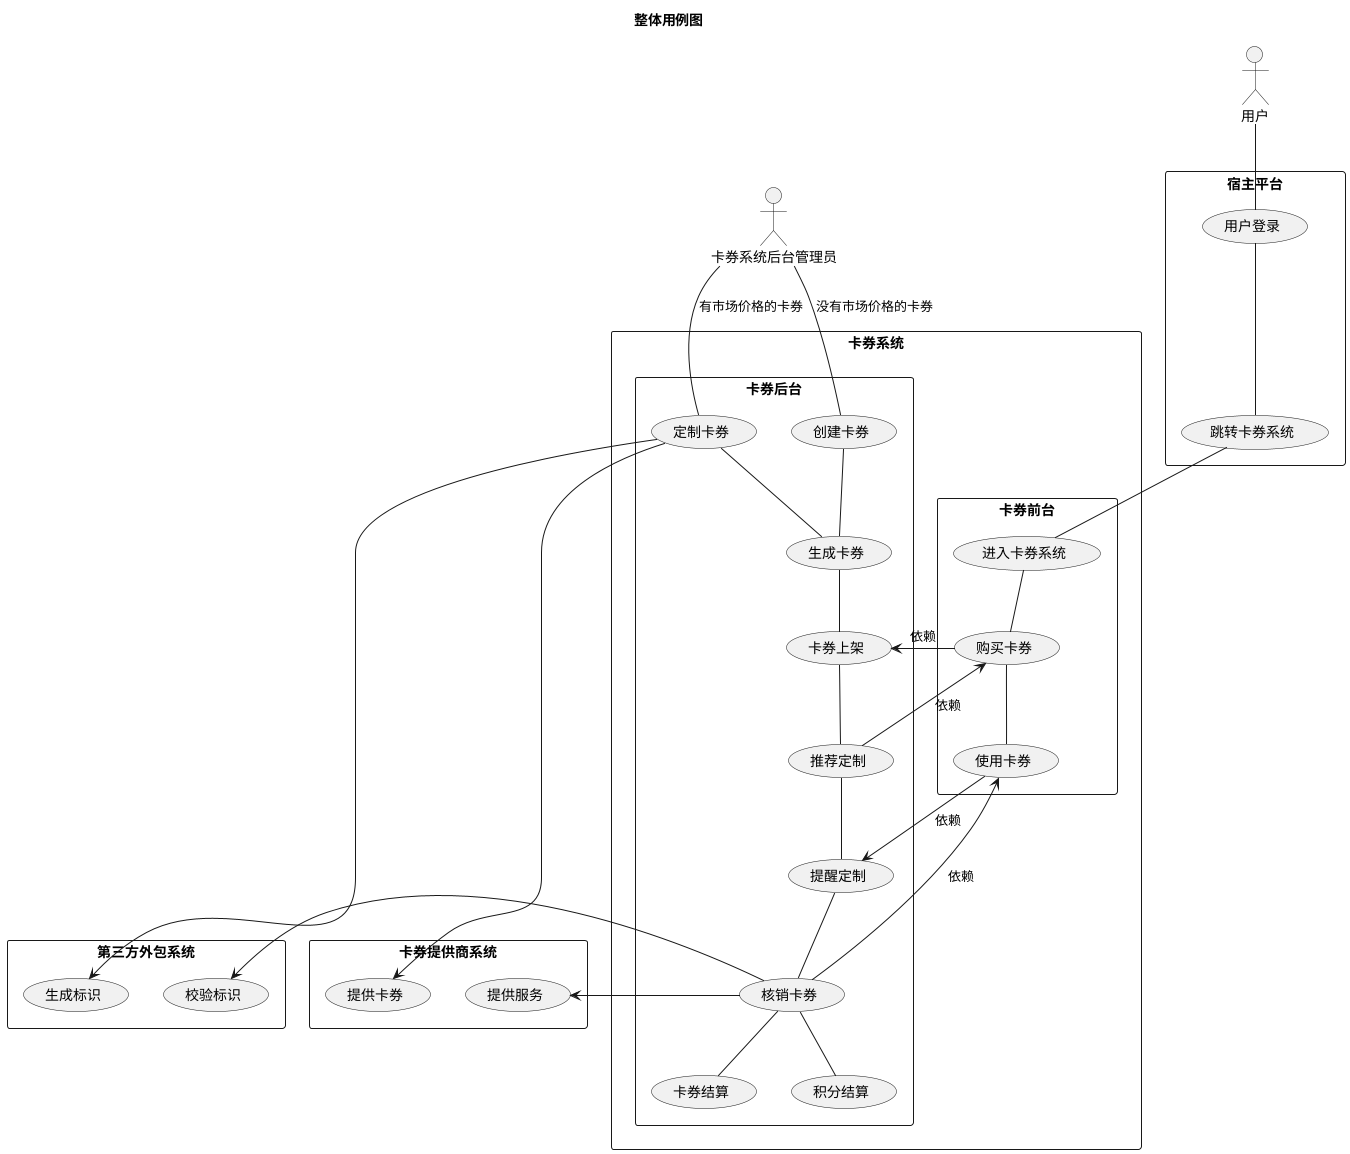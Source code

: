 @startUML
title 整体用例图
actor "卡券系统后台管理员" as admin
actor "用户" as user
rectangle 卡券系统 {
    rectangle 卡券后台 {
        usecase (定制卡券) as us1
        usecase (创建卡券) as us2
        usecase (生成卡券) as us3
        usecase (卡券上架) as us4
        usecase (推荐定制) as us5
        usecase (提醒定制) as us6
        usecase (核销卡券) as us7
        usecase (卡券结算) as us8
        usecase (积分结算) as us9
    }
    rectangle 卡券前台 {
        usecase (进入卡券系统) as us_b_01
        usecase (购买卡券) as us_b_02
        usecase (使用卡券) as us_b_03
    }
}
rectangle 宿主平台 {
    usecase (用户登录) as us_c_01
    usecase (跳转卡券系统) as us_c_02
}
rectangle 第三方外包系统 {
    usecase (生成标识) as us_d_01
    usecase (校验标识) as us_d_02
}
rectangle 卡券提供商系统 {
    usecase (提供卡券) as us_e_01
    usecase (提供服务) as us_e_02
}

admin -down- us1: 有市场价格的卡券
admin -down- us2: 没有市场价格的卡券
us1 -down- us3
us2 -down-us3
us3 -down- us4
us4 -down- us5
us5 -down- us6
us6 -down- us7
us7 -down- us8
us7 -down- us9
us_b_01 -down- us_b_02
us_b_02 -down- us_b_03
us_b_02 -right-> us4: 依赖
us5 -left-> us_b_02: 依赖
us_b_03 -right-> us6: 依赖
us7 -left-> us_b_03: 依赖
user -down- us_c_01
us_c_01 -down- us_c_02
us_c_02 -- us_b_01
us1 -right-> us_d_01
us7 -right-> us_d_02
us1 -right-> us_e_01
us7 -right-> us_e_02
@endUML

@startUML
title 用户登录_时序图
actor 用户 as user
participant 宿主平台 as suZhu
participant 卡券系统前台 as kaQuanQianTai
participant 卡券系统server as kaQuanHouTai
database 卡券系统数据库 as kaQuanShuJu
autoNumber
user -> suZhu: 用户登录
suZhu -> suZhu: 跳转卡券系统
suZhu -> kaQuanHouTai: 调用登录接口
kaQuanHouTai -> kaQuanShuJu: 查询用户 [我的卡券] 信息
kaQuanShuJu --> kaQuanHouTai: 返回查询结果
kaQuanHouTai -> kaQuanQianTai: 显示 [我的钱包] 页面
@endUML

@startUML
title 用户登录_流程图
|用户|
start
|宿主平台|
:1. 登录宿主平台;
:2. 跳转卡券平台;
:3. 调用 [卡券平台登录接口] 接口;
|卡券系统前台|
|卡券系统server|
:4. 查询用户是否存在;
|卡券系统数据库|
:5. 返回用户信息;
|卡券系统server|
if (用户是否存在) then (是)
:8. 查询用户信息;
else (否)
:6. 创建用户;
|卡券系统数据库|
:7. 创建用户数据;
|卡券系统server|
endif
|卡券系统数据库|
:9. 返回用户 [我的卡券] 信息;
|卡券系统server|
:10. 生成 [我的卡券] 页面;
|卡券系统前台|
:11. 显示 [我的卡券] 页面;
stop
@endUML

@startUML
title 卡券订购_时序图
actor 卡券系统后台管理员 as admin
box "卡券系统"
participant 卡券系统后台 as kaQuanHouTai
participant 卡券系统server as kaQuanServer
database 卡券系统数据库 as kaQuanShuJu
end box
participant 卡券提供商系统 as kaQuanTiGongShang

autoNumber
admin -> kaQuanHouTai: 发起订购
kaQuanHouTai -> kaQuanServer: 提交订购请求
kaQuanServer -> kaQuanTiGongShang: 调用 [获取卡券] 接口
kaQuanTiGongShang --> kaQuanServer: 返回 [预选卡券列表]
kaQuanServer -> kaQuanShuJu: 创建 [卡券] 数据, [卡券] 状态为 [待订购]
kaQuanServer -> kaQuanHouTai: 生成 [卡券列表] 页面
admin -> kaQuanHouTai: 创建 [订购卡券订单]
kaQuanHouTai -> kaQuanServer: 提交 [订购卡券订单]
kaQuanServer -> kaQuanShuJu: 创建 [订购卡券订单], 订单状态为 [待确定].
kaQuanServer -> kaQuanTiGongShang: 调用 [卡券订购确认] 接口
kaQuanTiGongShang --> kaQuanServer: 返回 [卡券订购确认] 消息
kaQuanServer -> kaQuanShuJu: 修改 [卡券订购订单] 状态为 [订单完成]
kaQuanServer -> kaQuanShuJu: 修改 [卡券] 状态为 [待生成]
@endUML

@startUML
title 定价支持
box "卡券系统"
participant 卡券系统server as kqServer
database 卡券系统数据库 as kqShuJu
end box
participant 宿主平台 as suZhu

autoNumber
group "计算 [积分/卡券成本]"
kqServer -> kqShuJu: 查询 [卡券] [成本] 信息
kqShuJu --> kqServer: 返回 [卡券] [成本] 信息
kqServer -> suZhu: 查询 [积分] [价格] 信息
suZhu --> kqServer: 返回 [积分] [价格] 信息
kqServer -> kqServer: 计算 [积分/卡券成本] 
kqServer -> kqShuJu: 存储 [卡券] [积分/卡券成本] 信息
end 
group "计算 [积分/卡券价值]"
kqServer -> kqShuJu: 查询 [卡券] [价值] 信息
kqShuJu --> kqServer: 返回 [卡券] [价值] 信息
kqServer -> suZhu: 查询 [积分] [价格] 信息
suZhu --> kqServer: 返回 [积分] [价格] 信息
kqServer -> kqServer: 计算 [积分/卡券价值]
kqServer -> kqShuJu: 存储 [积分/卡券价值]
end 
@endUML

@startUML
title 卡券创建_时序图
actor 卡券系统后台管理员 as admin
box "卡券系统"
participant 卡券系统后台 as kqHouTai
participant 卡券系统server as kqServer
database 卡券系统数据库 as kqShuJu
end box
participant 卡券提供商系统 as kqTiGongShang

autoNumber
admin -> kqHouTai: 发起创建卡券
kqHouTai -> kqServer: 提交发起创建卡券
kqServer --> kqHouTai: 返回 [创建卡券] 表单
admin -> kqHouTai: 录入卡券信息
kqHouTai -> kqServer: 提交卡券信息
kqServer -> kqShuJu: 创建 [卡券] 信息, 卡券状态是 [待生成]
kqServer -> kqTiGongShang: 调用 [卡券确认] 接口
kqTiGongShang --> kqServer: 返回 [卡券确认] 结果
@endUML

@startUML
title 卡券生成_时序图
actor 卡券系统后台管理员 as admin
box "卡券系统"
participant 卡券系统后台 as kqHouTai
participant 卡券系统server as kqServer
database 卡券系统数据库 as kqShuJu
end box
participant 第三方外包系统 as kqWaiBao

autoNumber

admin -> kqHouTai: 发起卡券生成
kqHouTai -> kqServer: 提交卡券生成请求
kqServer -> kqShuJu: 查询 [卡券] 状态为 [待生成] 的卡券
kqShuJu --> kqServer: 返回 [卡券] 状态为 [待生成] 的卡券数据
kqServer -> kqHouTai: 生成 [待生成卡券列表]
admin -> kqHouTai: 确认生成卡券
kqHouTai -> kqServer: 提交生成卡券列表
kqServer -> kqWaiBao: 调用 [生成卡券标识] 接口
kqWaiBao -> kqWaiBao: 生成卡券标识
kqWaiBao --> kqServer: 返回 [生成卡券标识] 结果
kqServer -> kqShuJu: 修改 [卡券] 状态为 [待上架]
@endUML

@startUML
title 卡券上架_时序图
actor 卡券系统后台管理员 as admin
box "卡券系统"
participant 卡券系统前台 as kqQianTai
participant 卡券系统后台 as kqHouTai
participant 卡券系统server as kqServer
database 卡券系统数据库 as kqShuJu
end box

autoNumber
admin -> kqHouTai: 发起卡券上架
kqHouTai -> kqServer: 提交卡券上架请求
kqServer -> kqShuJu: 查询 [卡券] 状态为 [待上架] 的卡券数据
kqShuJu --> kqServer: 返回 [卡券] 状态为 [待上架] 的卡券数据
kqServer -> kqServer: 进行 [卡券定价支持] 功能
kqServer --> kqHouTai: 生成 [待上架卡券列表]
admin -> kqHouTai: 进行定价并上架
kqHouTai -> kqServer: 提交上架信息
kqServer -> kqShuJu: 修改 [卡券] 状态为 [上架]
kqHouTai -> kqQianTai: 生成 [卡券商城] 相关页面
@endUML

@startUML
title 卡券购买_时序图
actor 用户 as user
box "卡券系统"
participant 卡券系统前台 as kqQianTai
participant 卡券系统server as kqServer
database 卡券数据库 as kqShuJu
end box
participant 宿主平台 as suZhu 
participant 第三方外包系统 as kqWaiBao

autoNumber
user -> kqQianTai: 购买卡券
kqQianTai -> kqServer: 提交购买请求
kqServer -> kqWaiBao: 调用 [查询卡券库存] 接口
activate kqServer
activate kqWaiBao
kqWaiBao --> kqServer: 返回 [卡券库存]
deactivate kqWaiBao
kqServer -> kqShuJu: 创建 [购买卡券订单] 状态为 [待支付]
kqServer -> suZhu: 调用支付接口
activate kqServer
activate suZhu
suZhu -> kqQianTai: 生成支付页面
user -> kqQianTai: 支付订单
kqQianTai -> suZhu: 提交支付请求
suZhu --> kqServer: 返回支付结果
deactivate kqServer
deactivate suZhu
kqServer -> kqWaiBao: 调用 [生成卡券标识] 接口
kqWaiBao --> kqServer: 返回 [卡券标识]
kqServer -> kqShuJu: 修改 [卡券订单] [卡券标识信息]
kqServer -> kqShuJu: 修改 [卡券订单] 状态 [订单完成]
kqServer -> kqShuJu: 创建 [我的卡券] 数据, 状态为 [未使用]
kqServer -> kqQianTai: 生成 [我的卡券] 页面
deactivate kqServer
@endUML

@startUML
title 试试能不能画出来功能架构
top to bottom direction
rectangle 宿主平台{
    rectangle 用户系统
    rectangle 支付系统
    rectangle 卡券系统{
        rectangle 后台{
            rectangle 生成{
                rectangle 卡券定制
                rectangle 卡券创建
            }
            rectangle 流通{
                rectangle 卡券销售
            }
            rectangle 价格支持{
                rectangle 成本计算
                rectangle 盈利计算
            }
            rectangle 推送推荐{
                rectangle 推送定制
                rectangle 推荐定制
            }
            rectangle 卡券核销{
                rectangle 卡券核销.
            }
            rectangle 结算 {
                rectangle 卡券结算
                rectangle 积分结算
            }
        }
        rectangle 前台{
            rectangle 我的卡券
            rectangle 购买卡券
            rectangle 卡券商城
            rectangle 使用卡券
        }
    }
}
rectangle 卡券外包系统{

}
rectangle 卡券提供商系统{

}
@endUML

@startUML
title 卡券购买_流程图
|用户|
start
|卡券系统前台|
|卡券系统server|
|卡券系统数据库|
|宿主平台|
|第三方卡券外包系统|
|用户|
:1. 用户购买卡券;
|卡券系统前台|
:2. 提交卡券购买请求;
|卡券系统server|
:3. 调用 [查询卡券库存] 接口;
|第三方卡券外包系统|
:4. 返回 [卡券库存] 信息;
|卡券系统server|
if (判断卡券库存) then (库存小于1)
|卡券系统前台|
:5. 提示库存不足, 显示购买失败;
stop
else (库存大于1)
|卡券系统server|
:6. 创建 [购买卡券订单];
|卡券系统数据库|
:7. 创建 [购买卡券订单] 订单状态为 [待支付];
|卡券系统server|
:8. 调用 [支付接口];
if () then (支付失败或超过十分钟上无响应)
|卡券系统数据库|
:9. 修改 [购买卡券订单] 状态为 [支付失败]
|卡券系统前台|
:10. 提示未支付成功;
stop
else (支付成功) 
|卡券系统数据库|
:11. 修改 [购买卡券订单] 状态为 [待分配卡券标识];
|卡券系统server|
:12.调用 [获取卡券标识] 接口;
|第三方卡券外包系统|
:13. 返回 [卡券标识];
if () then (获取卡券标识失败)
|卡券系统server|
:14. 修改 [购买卡券状态];
|卡券系统数据库|
:15. 修改 [购买卡券订单] 状态为 [分配卡券标识失败];
|卡券系统前台|
:16. 提示卡券购买失败;
stop
else (获取卡券成功)
|卡券系统server|
:17. 修改 [购买卡券订单] ;
|卡券系统数据库|
:18. 修改 [购买卡券订单] 状态为 [分配卡券标识成功];
|卡券系统前台|
:20. 提示卡券购买成功;
stop
endif
@endUML